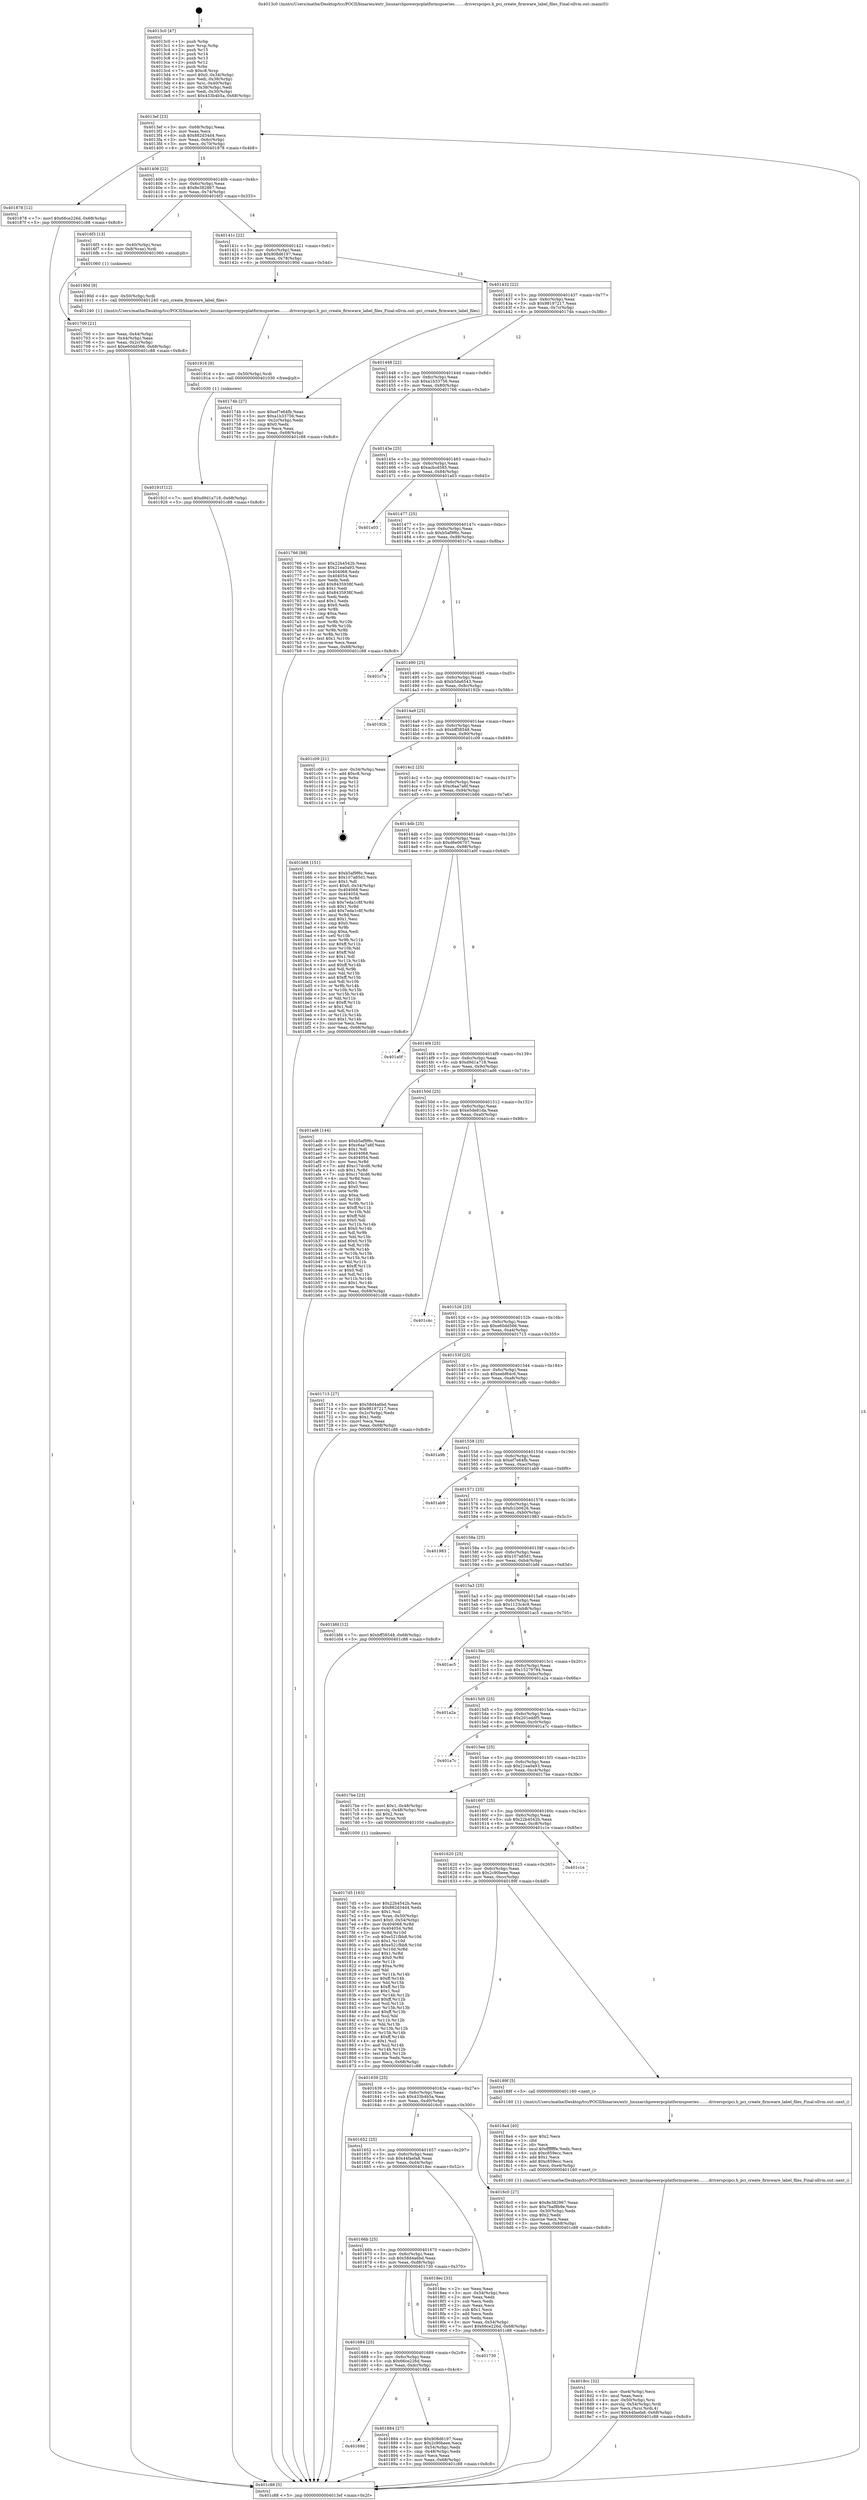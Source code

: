 digraph "0x4013c0" {
  label = "0x4013c0 (/mnt/c/Users/mathe/Desktop/tcc/POCII/binaries/extr_linuxarchpowerpcplatformspseries........driverspcipci.h_pci_create_firmware_label_files_Final-ollvm.out::main(0))"
  labelloc = "t"
  node[shape=record]

  Entry [label="",width=0.3,height=0.3,shape=circle,fillcolor=black,style=filled]
  "0x4013ef" [label="{
     0x4013ef [23]\l
     | [instrs]\l
     &nbsp;&nbsp;0x4013ef \<+3\>: mov -0x68(%rbp),%eax\l
     &nbsp;&nbsp;0x4013f2 \<+2\>: mov %eax,%ecx\l
     &nbsp;&nbsp;0x4013f4 \<+6\>: sub $0x882d34d4,%ecx\l
     &nbsp;&nbsp;0x4013fa \<+3\>: mov %eax,-0x6c(%rbp)\l
     &nbsp;&nbsp;0x4013fd \<+3\>: mov %ecx,-0x70(%rbp)\l
     &nbsp;&nbsp;0x401400 \<+6\>: je 0000000000401878 \<main+0x4b8\>\l
  }"]
  "0x401878" [label="{
     0x401878 [12]\l
     | [instrs]\l
     &nbsp;&nbsp;0x401878 \<+7\>: movl $0x66ce226d,-0x68(%rbp)\l
     &nbsp;&nbsp;0x40187f \<+5\>: jmp 0000000000401c88 \<main+0x8c8\>\l
  }"]
  "0x401406" [label="{
     0x401406 [22]\l
     | [instrs]\l
     &nbsp;&nbsp;0x401406 \<+5\>: jmp 000000000040140b \<main+0x4b\>\l
     &nbsp;&nbsp;0x40140b \<+3\>: mov -0x6c(%rbp),%eax\l
     &nbsp;&nbsp;0x40140e \<+5\>: sub $0x8e382867,%eax\l
     &nbsp;&nbsp;0x401413 \<+3\>: mov %eax,-0x74(%rbp)\l
     &nbsp;&nbsp;0x401416 \<+6\>: je 00000000004016f3 \<main+0x333\>\l
  }"]
  Exit [label="",width=0.3,height=0.3,shape=circle,fillcolor=black,style=filled,peripheries=2]
  "0x4016f3" [label="{
     0x4016f3 [13]\l
     | [instrs]\l
     &nbsp;&nbsp;0x4016f3 \<+4\>: mov -0x40(%rbp),%rax\l
     &nbsp;&nbsp;0x4016f7 \<+4\>: mov 0x8(%rax),%rdi\l
     &nbsp;&nbsp;0x4016fb \<+5\>: call 0000000000401060 \<atoi@plt\>\l
     | [calls]\l
     &nbsp;&nbsp;0x401060 \{1\} (unknown)\l
  }"]
  "0x40141c" [label="{
     0x40141c [22]\l
     | [instrs]\l
     &nbsp;&nbsp;0x40141c \<+5\>: jmp 0000000000401421 \<main+0x61\>\l
     &nbsp;&nbsp;0x401421 \<+3\>: mov -0x6c(%rbp),%eax\l
     &nbsp;&nbsp;0x401424 \<+5\>: sub $0x908d6197,%eax\l
     &nbsp;&nbsp;0x401429 \<+3\>: mov %eax,-0x78(%rbp)\l
     &nbsp;&nbsp;0x40142c \<+6\>: je 000000000040190d \<main+0x54d\>\l
  }"]
  "0x40191f" [label="{
     0x40191f [12]\l
     | [instrs]\l
     &nbsp;&nbsp;0x40191f \<+7\>: movl $0xd9d1a718,-0x68(%rbp)\l
     &nbsp;&nbsp;0x401926 \<+5\>: jmp 0000000000401c88 \<main+0x8c8\>\l
  }"]
  "0x40190d" [label="{
     0x40190d [9]\l
     | [instrs]\l
     &nbsp;&nbsp;0x40190d \<+4\>: mov -0x50(%rbp),%rdi\l
     &nbsp;&nbsp;0x401911 \<+5\>: call 0000000000401240 \<pci_create_firmware_label_files\>\l
     | [calls]\l
     &nbsp;&nbsp;0x401240 \{1\} (/mnt/c/Users/mathe/Desktop/tcc/POCII/binaries/extr_linuxarchpowerpcplatformspseries........driverspcipci.h_pci_create_firmware_label_files_Final-ollvm.out::pci_create_firmware_label_files)\l
  }"]
  "0x401432" [label="{
     0x401432 [22]\l
     | [instrs]\l
     &nbsp;&nbsp;0x401432 \<+5\>: jmp 0000000000401437 \<main+0x77\>\l
     &nbsp;&nbsp;0x401437 \<+3\>: mov -0x6c(%rbp),%eax\l
     &nbsp;&nbsp;0x40143a \<+5\>: sub $0x98197217,%eax\l
     &nbsp;&nbsp;0x40143f \<+3\>: mov %eax,-0x7c(%rbp)\l
     &nbsp;&nbsp;0x401442 \<+6\>: je 000000000040174b \<main+0x38b\>\l
  }"]
  "0x401916" [label="{
     0x401916 [9]\l
     | [instrs]\l
     &nbsp;&nbsp;0x401916 \<+4\>: mov -0x50(%rbp),%rdi\l
     &nbsp;&nbsp;0x40191a \<+5\>: call 0000000000401030 \<free@plt\>\l
     | [calls]\l
     &nbsp;&nbsp;0x401030 \{1\} (unknown)\l
  }"]
  "0x40174b" [label="{
     0x40174b [27]\l
     | [instrs]\l
     &nbsp;&nbsp;0x40174b \<+5\>: mov $0xef7e64fb,%eax\l
     &nbsp;&nbsp;0x401750 \<+5\>: mov $0xa1b33756,%ecx\l
     &nbsp;&nbsp;0x401755 \<+3\>: mov -0x2c(%rbp),%edx\l
     &nbsp;&nbsp;0x401758 \<+3\>: cmp $0x0,%edx\l
     &nbsp;&nbsp;0x40175b \<+3\>: cmove %ecx,%eax\l
     &nbsp;&nbsp;0x40175e \<+3\>: mov %eax,-0x68(%rbp)\l
     &nbsp;&nbsp;0x401761 \<+5\>: jmp 0000000000401c88 \<main+0x8c8\>\l
  }"]
  "0x401448" [label="{
     0x401448 [22]\l
     | [instrs]\l
     &nbsp;&nbsp;0x401448 \<+5\>: jmp 000000000040144d \<main+0x8d\>\l
     &nbsp;&nbsp;0x40144d \<+3\>: mov -0x6c(%rbp),%eax\l
     &nbsp;&nbsp;0x401450 \<+5\>: sub $0xa1b33756,%eax\l
     &nbsp;&nbsp;0x401455 \<+3\>: mov %eax,-0x80(%rbp)\l
     &nbsp;&nbsp;0x401458 \<+6\>: je 0000000000401766 \<main+0x3a6\>\l
  }"]
  "0x4018cc" [label="{
     0x4018cc [32]\l
     | [instrs]\l
     &nbsp;&nbsp;0x4018cc \<+6\>: mov -0xe4(%rbp),%ecx\l
     &nbsp;&nbsp;0x4018d2 \<+3\>: imul %eax,%ecx\l
     &nbsp;&nbsp;0x4018d5 \<+4\>: mov -0x50(%rbp),%rsi\l
     &nbsp;&nbsp;0x4018d9 \<+4\>: movslq -0x54(%rbp),%rdi\l
     &nbsp;&nbsp;0x4018dd \<+3\>: mov %ecx,(%rsi,%rdi,4)\l
     &nbsp;&nbsp;0x4018e0 \<+7\>: movl $0x44faefa8,-0x68(%rbp)\l
     &nbsp;&nbsp;0x4018e7 \<+5\>: jmp 0000000000401c88 \<main+0x8c8\>\l
  }"]
  "0x401766" [label="{
     0x401766 [88]\l
     | [instrs]\l
     &nbsp;&nbsp;0x401766 \<+5\>: mov $0x22b4542b,%eax\l
     &nbsp;&nbsp;0x40176b \<+5\>: mov $0x21ea0a93,%ecx\l
     &nbsp;&nbsp;0x401770 \<+7\>: mov 0x404068,%edx\l
     &nbsp;&nbsp;0x401777 \<+7\>: mov 0x404054,%esi\l
     &nbsp;&nbsp;0x40177e \<+2\>: mov %edx,%edi\l
     &nbsp;&nbsp;0x401780 \<+6\>: add $0x8435938f,%edi\l
     &nbsp;&nbsp;0x401786 \<+3\>: sub $0x1,%edi\l
     &nbsp;&nbsp;0x401789 \<+6\>: sub $0x8435938f,%edi\l
     &nbsp;&nbsp;0x40178f \<+3\>: imul %edi,%edx\l
     &nbsp;&nbsp;0x401792 \<+3\>: and $0x1,%edx\l
     &nbsp;&nbsp;0x401795 \<+3\>: cmp $0x0,%edx\l
     &nbsp;&nbsp;0x401798 \<+4\>: sete %r8b\l
     &nbsp;&nbsp;0x40179c \<+3\>: cmp $0xa,%esi\l
     &nbsp;&nbsp;0x40179f \<+4\>: setl %r9b\l
     &nbsp;&nbsp;0x4017a3 \<+3\>: mov %r8b,%r10b\l
     &nbsp;&nbsp;0x4017a6 \<+3\>: and %r9b,%r10b\l
     &nbsp;&nbsp;0x4017a9 \<+3\>: xor %r9b,%r8b\l
     &nbsp;&nbsp;0x4017ac \<+3\>: or %r8b,%r10b\l
     &nbsp;&nbsp;0x4017af \<+4\>: test $0x1,%r10b\l
     &nbsp;&nbsp;0x4017b3 \<+3\>: cmovne %ecx,%eax\l
     &nbsp;&nbsp;0x4017b6 \<+3\>: mov %eax,-0x68(%rbp)\l
     &nbsp;&nbsp;0x4017b9 \<+5\>: jmp 0000000000401c88 \<main+0x8c8\>\l
  }"]
  "0x40145e" [label="{
     0x40145e [25]\l
     | [instrs]\l
     &nbsp;&nbsp;0x40145e \<+5\>: jmp 0000000000401463 \<main+0xa3\>\l
     &nbsp;&nbsp;0x401463 \<+3\>: mov -0x6c(%rbp),%eax\l
     &nbsp;&nbsp;0x401466 \<+5\>: sub $0xacbcd585,%eax\l
     &nbsp;&nbsp;0x40146b \<+6\>: mov %eax,-0x84(%rbp)\l
     &nbsp;&nbsp;0x401471 \<+6\>: je 0000000000401a03 \<main+0x643\>\l
  }"]
  "0x4018a4" [label="{
     0x4018a4 [40]\l
     | [instrs]\l
     &nbsp;&nbsp;0x4018a4 \<+5\>: mov $0x2,%ecx\l
     &nbsp;&nbsp;0x4018a9 \<+1\>: cltd\l
     &nbsp;&nbsp;0x4018aa \<+2\>: idiv %ecx\l
     &nbsp;&nbsp;0x4018ac \<+6\>: imul $0xfffffffe,%edx,%ecx\l
     &nbsp;&nbsp;0x4018b2 \<+6\>: sub $0xc859ecc,%ecx\l
     &nbsp;&nbsp;0x4018b8 \<+3\>: add $0x1,%ecx\l
     &nbsp;&nbsp;0x4018bb \<+6\>: add $0xc859ecc,%ecx\l
     &nbsp;&nbsp;0x4018c1 \<+6\>: mov %ecx,-0xe4(%rbp)\l
     &nbsp;&nbsp;0x4018c7 \<+5\>: call 0000000000401160 \<next_i\>\l
     | [calls]\l
     &nbsp;&nbsp;0x401160 \{1\} (/mnt/c/Users/mathe/Desktop/tcc/POCII/binaries/extr_linuxarchpowerpcplatformspseries........driverspcipci.h_pci_create_firmware_label_files_Final-ollvm.out::next_i)\l
  }"]
  "0x401a03" [label="{
     0x401a03\l
  }", style=dashed]
  "0x401477" [label="{
     0x401477 [25]\l
     | [instrs]\l
     &nbsp;&nbsp;0x401477 \<+5\>: jmp 000000000040147c \<main+0xbc\>\l
     &nbsp;&nbsp;0x40147c \<+3\>: mov -0x6c(%rbp),%eax\l
     &nbsp;&nbsp;0x40147f \<+5\>: sub $0xb5af9f6c,%eax\l
     &nbsp;&nbsp;0x401484 \<+6\>: mov %eax,-0x88(%rbp)\l
     &nbsp;&nbsp;0x40148a \<+6\>: je 0000000000401c7a \<main+0x8ba\>\l
  }"]
  "0x40169d" [label="{
     0x40169d\l
  }", style=dashed]
  "0x401c7a" [label="{
     0x401c7a\l
  }", style=dashed]
  "0x401490" [label="{
     0x401490 [25]\l
     | [instrs]\l
     &nbsp;&nbsp;0x401490 \<+5\>: jmp 0000000000401495 \<main+0xd5\>\l
     &nbsp;&nbsp;0x401495 \<+3\>: mov -0x6c(%rbp),%eax\l
     &nbsp;&nbsp;0x401498 \<+5\>: sub $0xb5da6543,%eax\l
     &nbsp;&nbsp;0x40149d \<+6\>: mov %eax,-0x8c(%rbp)\l
     &nbsp;&nbsp;0x4014a3 \<+6\>: je 000000000040192b \<main+0x56b\>\l
  }"]
  "0x401884" [label="{
     0x401884 [27]\l
     | [instrs]\l
     &nbsp;&nbsp;0x401884 \<+5\>: mov $0x908d6197,%eax\l
     &nbsp;&nbsp;0x401889 \<+5\>: mov $0x2c90beee,%ecx\l
     &nbsp;&nbsp;0x40188e \<+3\>: mov -0x54(%rbp),%edx\l
     &nbsp;&nbsp;0x401891 \<+3\>: cmp -0x48(%rbp),%edx\l
     &nbsp;&nbsp;0x401894 \<+3\>: cmovl %ecx,%eax\l
     &nbsp;&nbsp;0x401897 \<+3\>: mov %eax,-0x68(%rbp)\l
     &nbsp;&nbsp;0x40189a \<+5\>: jmp 0000000000401c88 \<main+0x8c8\>\l
  }"]
  "0x40192b" [label="{
     0x40192b\l
  }", style=dashed]
  "0x4014a9" [label="{
     0x4014a9 [25]\l
     | [instrs]\l
     &nbsp;&nbsp;0x4014a9 \<+5\>: jmp 00000000004014ae \<main+0xee\>\l
     &nbsp;&nbsp;0x4014ae \<+3\>: mov -0x6c(%rbp),%eax\l
     &nbsp;&nbsp;0x4014b1 \<+5\>: sub $0xbff38548,%eax\l
     &nbsp;&nbsp;0x4014b6 \<+6\>: mov %eax,-0x90(%rbp)\l
     &nbsp;&nbsp;0x4014bc \<+6\>: je 0000000000401c09 \<main+0x849\>\l
  }"]
  "0x401684" [label="{
     0x401684 [25]\l
     | [instrs]\l
     &nbsp;&nbsp;0x401684 \<+5\>: jmp 0000000000401689 \<main+0x2c9\>\l
     &nbsp;&nbsp;0x401689 \<+3\>: mov -0x6c(%rbp),%eax\l
     &nbsp;&nbsp;0x40168c \<+5\>: sub $0x66ce226d,%eax\l
     &nbsp;&nbsp;0x401691 \<+6\>: mov %eax,-0xdc(%rbp)\l
     &nbsp;&nbsp;0x401697 \<+6\>: je 0000000000401884 \<main+0x4c4\>\l
  }"]
  "0x401c09" [label="{
     0x401c09 [21]\l
     | [instrs]\l
     &nbsp;&nbsp;0x401c09 \<+3\>: mov -0x34(%rbp),%eax\l
     &nbsp;&nbsp;0x401c0c \<+7\>: add $0xc8,%rsp\l
     &nbsp;&nbsp;0x401c13 \<+1\>: pop %rbx\l
     &nbsp;&nbsp;0x401c14 \<+2\>: pop %r12\l
     &nbsp;&nbsp;0x401c16 \<+2\>: pop %r13\l
     &nbsp;&nbsp;0x401c18 \<+2\>: pop %r14\l
     &nbsp;&nbsp;0x401c1a \<+2\>: pop %r15\l
     &nbsp;&nbsp;0x401c1c \<+1\>: pop %rbp\l
     &nbsp;&nbsp;0x401c1d \<+1\>: ret\l
  }"]
  "0x4014c2" [label="{
     0x4014c2 [25]\l
     | [instrs]\l
     &nbsp;&nbsp;0x4014c2 \<+5\>: jmp 00000000004014c7 \<main+0x107\>\l
     &nbsp;&nbsp;0x4014c7 \<+3\>: mov -0x6c(%rbp),%eax\l
     &nbsp;&nbsp;0x4014ca \<+5\>: sub $0xc6aa7a6f,%eax\l
     &nbsp;&nbsp;0x4014cf \<+6\>: mov %eax,-0x94(%rbp)\l
     &nbsp;&nbsp;0x4014d5 \<+6\>: je 0000000000401b66 \<main+0x7a6\>\l
  }"]
  "0x401730" [label="{
     0x401730\l
  }", style=dashed]
  "0x401b66" [label="{
     0x401b66 [151]\l
     | [instrs]\l
     &nbsp;&nbsp;0x401b66 \<+5\>: mov $0xb5af9f6c,%eax\l
     &nbsp;&nbsp;0x401b6b \<+5\>: mov $0x107a85d1,%ecx\l
     &nbsp;&nbsp;0x401b70 \<+2\>: mov $0x1,%dl\l
     &nbsp;&nbsp;0x401b72 \<+7\>: movl $0x0,-0x34(%rbp)\l
     &nbsp;&nbsp;0x401b79 \<+7\>: mov 0x404068,%esi\l
     &nbsp;&nbsp;0x401b80 \<+7\>: mov 0x404054,%edi\l
     &nbsp;&nbsp;0x401b87 \<+3\>: mov %esi,%r8d\l
     &nbsp;&nbsp;0x401b8a \<+7\>: sub $0x7eda1c8f,%r8d\l
     &nbsp;&nbsp;0x401b91 \<+4\>: sub $0x1,%r8d\l
     &nbsp;&nbsp;0x401b95 \<+7\>: add $0x7eda1c8f,%r8d\l
     &nbsp;&nbsp;0x401b9c \<+4\>: imul %r8d,%esi\l
     &nbsp;&nbsp;0x401ba0 \<+3\>: and $0x1,%esi\l
     &nbsp;&nbsp;0x401ba3 \<+3\>: cmp $0x0,%esi\l
     &nbsp;&nbsp;0x401ba6 \<+4\>: sete %r9b\l
     &nbsp;&nbsp;0x401baa \<+3\>: cmp $0xa,%edi\l
     &nbsp;&nbsp;0x401bad \<+4\>: setl %r10b\l
     &nbsp;&nbsp;0x401bb1 \<+3\>: mov %r9b,%r11b\l
     &nbsp;&nbsp;0x401bb4 \<+4\>: xor $0xff,%r11b\l
     &nbsp;&nbsp;0x401bb8 \<+3\>: mov %r10b,%bl\l
     &nbsp;&nbsp;0x401bbb \<+3\>: xor $0xff,%bl\l
     &nbsp;&nbsp;0x401bbe \<+3\>: xor $0x1,%dl\l
     &nbsp;&nbsp;0x401bc1 \<+3\>: mov %r11b,%r14b\l
     &nbsp;&nbsp;0x401bc4 \<+4\>: and $0xff,%r14b\l
     &nbsp;&nbsp;0x401bc8 \<+3\>: and %dl,%r9b\l
     &nbsp;&nbsp;0x401bcb \<+3\>: mov %bl,%r15b\l
     &nbsp;&nbsp;0x401bce \<+4\>: and $0xff,%r15b\l
     &nbsp;&nbsp;0x401bd2 \<+3\>: and %dl,%r10b\l
     &nbsp;&nbsp;0x401bd5 \<+3\>: or %r9b,%r14b\l
     &nbsp;&nbsp;0x401bd8 \<+3\>: or %r10b,%r15b\l
     &nbsp;&nbsp;0x401bdb \<+3\>: xor %r15b,%r14b\l
     &nbsp;&nbsp;0x401bde \<+3\>: or %bl,%r11b\l
     &nbsp;&nbsp;0x401be1 \<+4\>: xor $0xff,%r11b\l
     &nbsp;&nbsp;0x401be5 \<+3\>: or $0x1,%dl\l
     &nbsp;&nbsp;0x401be8 \<+3\>: and %dl,%r11b\l
     &nbsp;&nbsp;0x401beb \<+3\>: or %r11b,%r14b\l
     &nbsp;&nbsp;0x401bee \<+4\>: test $0x1,%r14b\l
     &nbsp;&nbsp;0x401bf2 \<+3\>: cmovne %ecx,%eax\l
     &nbsp;&nbsp;0x401bf5 \<+3\>: mov %eax,-0x68(%rbp)\l
     &nbsp;&nbsp;0x401bf8 \<+5\>: jmp 0000000000401c88 \<main+0x8c8\>\l
  }"]
  "0x4014db" [label="{
     0x4014db [25]\l
     | [instrs]\l
     &nbsp;&nbsp;0x4014db \<+5\>: jmp 00000000004014e0 \<main+0x120\>\l
     &nbsp;&nbsp;0x4014e0 \<+3\>: mov -0x6c(%rbp),%eax\l
     &nbsp;&nbsp;0x4014e3 \<+5\>: sub $0xd6e06707,%eax\l
     &nbsp;&nbsp;0x4014e8 \<+6\>: mov %eax,-0x98(%rbp)\l
     &nbsp;&nbsp;0x4014ee \<+6\>: je 0000000000401a0f \<main+0x64f\>\l
  }"]
  "0x40166b" [label="{
     0x40166b [25]\l
     | [instrs]\l
     &nbsp;&nbsp;0x40166b \<+5\>: jmp 0000000000401670 \<main+0x2b0\>\l
     &nbsp;&nbsp;0x401670 \<+3\>: mov -0x6c(%rbp),%eax\l
     &nbsp;&nbsp;0x401673 \<+5\>: sub $0x58d4a6bd,%eax\l
     &nbsp;&nbsp;0x401678 \<+6\>: mov %eax,-0xd8(%rbp)\l
     &nbsp;&nbsp;0x40167e \<+6\>: je 0000000000401730 \<main+0x370\>\l
  }"]
  "0x401a0f" [label="{
     0x401a0f\l
  }", style=dashed]
  "0x4014f4" [label="{
     0x4014f4 [25]\l
     | [instrs]\l
     &nbsp;&nbsp;0x4014f4 \<+5\>: jmp 00000000004014f9 \<main+0x139\>\l
     &nbsp;&nbsp;0x4014f9 \<+3\>: mov -0x6c(%rbp),%eax\l
     &nbsp;&nbsp;0x4014fc \<+5\>: sub $0xd9d1a718,%eax\l
     &nbsp;&nbsp;0x401501 \<+6\>: mov %eax,-0x9c(%rbp)\l
     &nbsp;&nbsp;0x401507 \<+6\>: je 0000000000401ad6 \<main+0x716\>\l
  }"]
  "0x4018ec" [label="{
     0x4018ec [33]\l
     | [instrs]\l
     &nbsp;&nbsp;0x4018ec \<+2\>: xor %eax,%eax\l
     &nbsp;&nbsp;0x4018ee \<+3\>: mov -0x54(%rbp),%ecx\l
     &nbsp;&nbsp;0x4018f1 \<+2\>: mov %eax,%edx\l
     &nbsp;&nbsp;0x4018f3 \<+2\>: sub %ecx,%edx\l
     &nbsp;&nbsp;0x4018f5 \<+2\>: mov %eax,%ecx\l
     &nbsp;&nbsp;0x4018f7 \<+3\>: sub $0x1,%ecx\l
     &nbsp;&nbsp;0x4018fa \<+2\>: add %ecx,%edx\l
     &nbsp;&nbsp;0x4018fc \<+2\>: sub %edx,%eax\l
     &nbsp;&nbsp;0x4018fe \<+3\>: mov %eax,-0x54(%rbp)\l
     &nbsp;&nbsp;0x401901 \<+7\>: movl $0x66ce226d,-0x68(%rbp)\l
     &nbsp;&nbsp;0x401908 \<+5\>: jmp 0000000000401c88 \<main+0x8c8\>\l
  }"]
  "0x401ad6" [label="{
     0x401ad6 [144]\l
     | [instrs]\l
     &nbsp;&nbsp;0x401ad6 \<+5\>: mov $0xb5af9f6c,%eax\l
     &nbsp;&nbsp;0x401adb \<+5\>: mov $0xc6aa7a6f,%ecx\l
     &nbsp;&nbsp;0x401ae0 \<+2\>: mov $0x1,%dl\l
     &nbsp;&nbsp;0x401ae2 \<+7\>: mov 0x404068,%esi\l
     &nbsp;&nbsp;0x401ae9 \<+7\>: mov 0x404054,%edi\l
     &nbsp;&nbsp;0x401af0 \<+3\>: mov %esi,%r8d\l
     &nbsp;&nbsp;0x401af3 \<+7\>: add $0xc17dcd6,%r8d\l
     &nbsp;&nbsp;0x401afa \<+4\>: sub $0x1,%r8d\l
     &nbsp;&nbsp;0x401afe \<+7\>: sub $0xc17dcd6,%r8d\l
     &nbsp;&nbsp;0x401b05 \<+4\>: imul %r8d,%esi\l
     &nbsp;&nbsp;0x401b09 \<+3\>: and $0x1,%esi\l
     &nbsp;&nbsp;0x401b0c \<+3\>: cmp $0x0,%esi\l
     &nbsp;&nbsp;0x401b0f \<+4\>: sete %r9b\l
     &nbsp;&nbsp;0x401b13 \<+3\>: cmp $0xa,%edi\l
     &nbsp;&nbsp;0x401b16 \<+4\>: setl %r10b\l
     &nbsp;&nbsp;0x401b1a \<+3\>: mov %r9b,%r11b\l
     &nbsp;&nbsp;0x401b1d \<+4\>: xor $0xff,%r11b\l
     &nbsp;&nbsp;0x401b21 \<+3\>: mov %r10b,%bl\l
     &nbsp;&nbsp;0x401b24 \<+3\>: xor $0xff,%bl\l
     &nbsp;&nbsp;0x401b27 \<+3\>: xor $0x0,%dl\l
     &nbsp;&nbsp;0x401b2a \<+3\>: mov %r11b,%r14b\l
     &nbsp;&nbsp;0x401b2d \<+4\>: and $0x0,%r14b\l
     &nbsp;&nbsp;0x401b31 \<+3\>: and %dl,%r9b\l
     &nbsp;&nbsp;0x401b34 \<+3\>: mov %bl,%r15b\l
     &nbsp;&nbsp;0x401b37 \<+4\>: and $0x0,%r15b\l
     &nbsp;&nbsp;0x401b3b \<+3\>: and %dl,%r10b\l
     &nbsp;&nbsp;0x401b3e \<+3\>: or %r9b,%r14b\l
     &nbsp;&nbsp;0x401b41 \<+3\>: or %r10b,%r15b\l
     &nbsp;&nbsp;0x401b44 \<+3\>: xor %r15b,%r14b\l
     &nbsp;&nbsp;0x401b47 \<+3\>: or %bl,%r11b\l
     &nbsp;&nbsp;0x401b4a \<+4\>: xor $0xff,%r11b\l
     &nbsp;&nbsp;0x401b4e \<+3\>: or $0x0,%dl\l
     &nbsp;&nbsp;0x401b51 \<+3\>: and %dl,%r11b\l
     &nbsp;&nbsp;0x401b54 \<+3\>: or %r11b,%r14b\l
     &nbsp;&nbsp;0x401b57 \<+4\>: test $0x1,%r14b\l
     &nbsp;&nbsp;0x401b5b \<+3\>: cmovne %ecx,%eax\l
     &nbsp;&nbsp;0x401b5e \<+3\>: mov %eax,-0x68(%rbp)\l
     &nbsp;&nbsp;0x401b61 \<+5\>: jmp 0000000000401c88 \<main+0x8c8\>\l
  }"]
  "0x40150d" [label="{
     0x40150d [25]\l
     | [instrs]\l
     &nbsp;&nbsp;0x40150d \<+5\>: jmp 0000000000401512 \<main+0x152\>\l
     &nbsp;&nbsp;0x401512 \<+3\>: mov -0x6c(%rbp),%eax\l
     &nbsp;&nbsp;0x401515 \<+5\>: sub $0xe5de81da,%eax\l
     &nbsp;&nbsp;0x40151a \<+6\>: mov %eax,-0xa0(%rbp)\l
     &nbsp;&nbsp;0x401520 \<+6\>: je 0000000000401c4c \<main+0x88c\>\l
  }"]
  "0x4017d5" [label="{
     0x4017d5 [163]\l
     | [instrs]\l
     &nbsp;&nbsp;0x4017d5 \<+5\>: mov $0x22b4542b,%ecx\l
     &nbsp;&nbsp;0x4017da \<+5\>: mov $0x882d34d4,%edx\l
     &nbsp;&nbsp;0x4017df \<+3\>: mov $0x1,%sil\l
     &nbsp;&nbsp;0x4017e2 \<+4\>: mov %rax,-0x50(%rbp)\l
     &nbsp;&nbsp;0x4017e6 \<+7\>: movl $0x0,-0x54(%rbp)\l
     &nbsp;&nbsp;0x4017ed \<+8\>: mov 0x404068,%r8d\l
     &nbsp;&nbsp;0x4017f5 \<+8\>: mov 0x404054,%r9d\l
     &nbsp;&nbsp;0x4017fd \<+3\>: mov %r8d,%r10d\l
     &nbsp;&nbsp;0x401800 \<+7\>: sub $0xe521fbb8,%r10d\l
     &nbsp;&nbsp;0x401807 \<+4\>: sub $0x1,%r10d\l
     &nbsp;&nbsp;0x40180b \<+7\>: add $0xe521fbb8,%r10d\l
     &nbsp;&nbsp;0x401812 \<+4\>: imul %r10d,%r8d\l
     &nbsp;&nbsp;0x401816 \<+4\>: and $0x1,%r8d\l
     &nbsp;&nbsp;0x40181a \<+4\>: cmp $0x0,%r8d\l
     &nbsp;&nbsp;0x40181e \<+4\>: sete %r11b\l
     &nbsp;&nbsp;0x401822 \<+4\>: cmp $0xa,%r9d\l
     &nbsp;&nbsp;0x401826 \<+3\>: setl %bl\l
     &nbsp;&nbsp;0x401829 \<+3\>: mov %r11b,%r14b\l
     &nbsp;&nbsp;0x40182c \<+4\>: xor $0xff,%r14b\l
     &nbsp;&nbsp;0x401830 \<+3\>: mov %bl,%r15b\l
     &nbsp;&nbsp;0x401833 \<+4\>: xor $0xff,%r15b\l
     &nbsp;&nbsp;0x401837 \<+4\>: xor $0x1,%sil\l
     &nbsp;&nbsp;0x40183b \<+3\>: mov %r14b,%r12b\l
     &nbsp;&nbsp;0x40183e \<+4\>: and $0xff,%r12b\l
     &nbsp;&nbsp;0x401842 \<+3\>: and %sil,%r11b\l
     &nbsp;&nbsp;0x401845 \<+3\>: mov %r15b,%r13b\l
     &nbsp;&nbsp;0x401848 \<+4\>: and $0xff,%r13b\l
     &nbsp;&nbsp;0x40184c \<+3\>: and %sil,%bl\l
     &nbsp;&nbsp;0x40184f \<+3\>: or %r11b,%r12b\l
     &nbsp;&nbsp;0x401852 \<+3\>: or %bl,%r13b\l
     &nbsp;&nbsp;0x401855 \<+3\>: xor %r13b,%r12b\l
     &nbsp;&nbsp;0x401858 \<+3\>: or %r15b,%r14b\l
     &nbsp;&nbsp;0x40185b \<+4\>: xor $0xff,%r14b\l
     &nbsp;&nbsp;0x40185f \<+4\>: or $0x1,%sil\l
     &nbsp;&nbsp;0x401863 \<+3\>: and %sil,%r14b\l
     &nbsp;&nbsp;0x401866 \<+3\>: or %r14b,%r12b\l
     &nbsp;&nbsp;0x401869 \<+4\>: test $0x1,%r12b\l
     &nbsp;&nbsp;0x40186d \<+3\>: cmovne %edx,%ecx\l
     &nbsp;&nbsp;0x401870 \<+3\>: mov %ecx,-0x68(%rbp)\l
     &nbsp;&nbsp;0x401873 \<+5\>: jmp 0000000000401c88 \<main+0x8c8\>\l
  }"]
  "0x401c4c" [label="{
     0x401c4c\l
  }", style=dashed]
  "0x401526" [label="{
     0x401526 [25]\l
     | [instrs]\l
     &nbsp;&nbsp;0x401526 \<+5\>: jmp 000000000040152b \<main+0x16b\>\l
     &nbsp;&nbsp;0x40152b \<+3\>: mov -0x6c(%rbp),%eax\l
     &nbsp;&nbsp;0x40152e \<+5\>: sub $0xe60dd566,%eax\l
     &nbsp;&nbsp;0x401533 \<+6\>: mov %eax,-0xa4(%rbp)\l
     &nbsp;&nbsp;0x401539 \<+6\>: je 0000000000401715 \<main+0x355\>\l
  }"]
  "0x401700" [label="{
     0x401700 [21]\l
     | [instrs]\l
     &nbsp;&nbsp;0x401700 \<+3\>: mov %eax,-0x44(%rbp)\l
     &nbsp;&nbsp;0x401703 \<+3\>: mov -0x44(%rbp),%eax\l
     &nbsp;&nbsp;0x401706 \<+3\>: mov %eax,-0x2c(%rbp)\l
     &nbsp;&nbsp;0x401709 \<+7\>: movl $0xe60dd566,-0x68(%rbp)\l
     &nbsp;&nbsp;0x401710 \<+5\>: jmp 0000000000401c88 \<main+0x8c8\>\l
  }"]
  "0x401715" [label="{
     0x401715 [27]\l
     | [instrs]\l
     &nbsp;&nbsp;0x401715 \<+5\>: mov $0x58d4a6bd,%eax\l
     &nbsp;&nbsp;0x40171a \<+5\>: mov $0x98197217,%ecx\l
     &nbsp;&nbsp;0x40171f \<+3\>: mov -0x2c(%rbp),%edx\l
     &nbsp;&nbsp;0x401722 \<+3\>: cmp $0x1,%edx\l
     &nbsp;&nbsp;0x401725 \<+3\>: cmovl %ecx,%eax\l
     &nbsp;&nbsp;0x401728 \<+3\>: mov %eax,-0x68(%rbp)\l
     &nbsp;&nbsp;0x40172b \<+5\>: jmp 0000000000401c88 \<main+0x8c8\>\l
  }"]
  "0x40153f" [label="{
     0x40153f [25]\l
     | [instrs]\l
     &nbsp;&nbsp;0x40153f \<+5\>: jmp 0000000000401544 \<main+0x184\>\l
     &nbsp;&nbsp;0x401544 \<+3\>: mov -0x6c(%rbp),%eax\l
     &nbsp;&nbsp;0x401547 \<+5\>: sub $0xeebf64c6,%eax\l
     &nbsp;&nbsp;0x40154c \<+6\>: mov %eax,-0xa8(%rbp)\l
     &nbsp;&nbsp;0x401552 \<+6\>: je 0000000000401a9b \<main+0x6db\>\l
  }"]
  "0x4013c0" [label="{
     0x4013c0 [47]\l
     | [instrs]\l
     &nbsp;&nbsp;0x4013c0 \<+1\>: push %rbp\l
     &nbsp;&nbsp;0x4013c1 \<+3\>: mov %rsp,%rbp\l
     &nbsp;&nbsp;0x4013c4 \<+2\>: push %r15\l
     &nbsp;&nbsp;0x4013c6 \<+2\>: push %r14\l
     &nbsp;&nbsp;0x4013c8 \<+2\>: push %r13\l
     &nbsp;&nbsp;0x4013ca \<+2\>: push %r12\l
     &nbsp;&nbsp;0x4013cc \<+1\>: push %rbx\l
     &nbsp;&nbsp;0x4013cd \<+7\>: sub $0xc8,%rsp\l
     &nbsp;&nbsp;0x4013d4 \<+7\>: movl $0x0,-0x34(%rbp)\l
     &nbsp;&nbsp;0x4013db \<+3\>: mov %edi,-0x38(%rbp)\l
     &nbsp;&nbsp;0x4013de \<+4\>: mov %rsi,-0x40(%rbp)\l
     &nbsp;&nbsp;0x4013e2 \<+3\>: mov -0x38(%rbp),%edi\l
     &nbsp;&nbsp;0x4013e5 \<+3\>: mov %edi,-0x30(%rbp)\l
     &nbsp;&nbsp;0x4013e8 \<+7\>: movl $0x433b4b5a,-0x68(%rbp)\l
  }"]
  "0x401a9b" [label="{
     0x401a9b\l
  }", style=dashed]
  "0x401558" [label="{
     0x401558 [25]\l
     | [instrs]\l
     &nbsp;&nbsp;0x401558 \<+5\>: jmp 000000000040155d \<main+0x19d\>\l
     &nbsp;&nbsp;0x40155d \<+3\>: mov -0x6c(%rbp),%eax\l
     &nbsp;&nbsp;0x401560 \<+5\>: sub $0xef7e64fb,%eax\l
     &nbsp;&nbsp;0x401565 \<+6\>: mov %eax,-0xac(%rbp)\l
     &nbsp;&nbsp;0x40156b \<+6\>: je 0000000000401ab9 \<main+0x6f9\>\l
  }"]
  "0x401c88" [label="{
     0x401c88 [5]\l
     | [instrs]\l
     &nbsp;&nbsp;0x401c88 \<+5\>: jmp 00000000004013ef \<main+0x2f\>\l
  }"]
  "0x401ab9" [label="{
     0x401ab9\l
  }", style=dashed]
  "0x401571" [label="{
     0x401571 [25]\l
     | [instrs]\l
     &nbsp;&nbsp;0x401571 \<+5\>: jmp 0000000000401576 \<main+0x1b6\>\l
     &nbsp;&nbsp;0x401576 \<+3\>: mov -0x6c(%rbp),%eax\l
     &nbsp;&nbsp;0x401579 \<+5\>: sub $0xfc1b0626,%eax\l
     &nbsp;&nbsp;0x40157e \<+6\>: mov %eax,-0xb0(%rbp)\l
     &nbsp;&nbsp;0x401584 \<+6\>: je 0000000000401983 \<main+0x5c3\>\l
  }"]
  "0x401652" [label="{
     0x401652 [25]\l
     | [instrs]\l
     &nbsp;&nbsp;0x401652 \<+5\>: jmp 0000000000401657 \<main+0x297\>\l
     &nbsp;&nbsp;0x401657 \<+3\>: mov -0x6c(%rbp),%eax\l
     &nbsp;&nbsp;0x40165a \<+5\>: sub $0x44faefa8,%eax\l
     &nbsp;&nbsp;0x40165f \<+6\>: mov %eax,-0xd4(%rbp)\l
     &nbsp;&nbsp;0x401665 \<+6\>: je 00000000004018ec \<main+0x52c\>\l
  }"]
  "0x401983" [label="{
     0x401983\l
  }", style=dashed]
  "0x40158a" [label="{
     0x40158a [25]\l
     | [instrs]\l
     &nbsp;&nbsp;0x40158a \<+5\>: jmp 000000000040158f \<main+0x1cf\>\l
     &nbsp;&nbsp;0x40158f \<+3\>: mov -0x6c(%rbp),%eax\l
     &nbsp;&nbsp;0x401592 \<+5\>: sub $0x107a85d1,%eax\l
     &nbsp;&nbsp;0x401597 \<+6\>: mov %eax,-0xb4(%rbp)\l
     &nbsp;&nbsp;0x40159d \<+6\>: je 0000000000401bfd \<main+0x83d\>\l
  }"]
  "0x4016c0" [label="{
     0x4016c0 [27]\l
     | [instrs]\l
     &nbsp;&nbsp;0x4016c0 \<+5\>: mov $0x8e382867,%eax\l
     &nbsp;&nbsp;0x4016c5 \<+5\>: mov $0x7baf8b9e,%ecx\l
     &nbsp;&nbsp;0x4016ca \<+3\>: mov -0x30(%rbp),%edx\l
     &nbsp;&nbsp;0x4016cd \<+3\>: cmp $0x2,%edx\l
     &nbsp;&nbsp;0x4016d0 \<+3\>: cmovne %ecx,%eax\l
     &nbsp;&nbsp;0x4016d3 \<+3\>: mov %eax,-0x68(%rbp)\l
     &nbsp;&nbsp;0x4016d6 \<+5\>: jmp 0000000000401c88 \<main+0x8c8\>\l
  }"]
  "0x401bfd" [label="{
     0x401bfd [12]\l
     | [instrs]\l
     &nbsp;&nbsp;0x401bfd \<+7\>: movl $0xbff38548,-0x68(%rbp)\l
     &nbsp;&nbsp;0x401c04 \<+5\>: jmp 0000000000401c88 \<main+0x8c8\>\l
  }"]
  "0x4015a3" [label="{
     0x4015a3 [25]\l
     | [instrs]\l
     &nbsp;&nbsp;0x4015a3 \<+5\>: jmp 00000000004015a8 \<main+0x1e8\>\l
     &nbsp;&nbsp;0x4015a8 \<+3\>: mov -0x6c(%rbp),%eax\l
     &nbsp;&nbsp;0x4015ab \<+5\>: sub $0x1123c4c9,%eax\l
     &nbsp;&nbsp;0x4015b0 \<+6\>: mov %eax,-0xb8(%rbp)\l
     &nbsp;&nbsp;0x4015b6 \<+6\>: je 0000000000401ac5 \<main+0x705\>\l
  }"]
  "0x401639" [label="{
     0x401639 [25]\l
     | [instrs]\l
     &nbsp;&nbsp;0x401639 \<+5\>: jmp 000000000040163e \<main+0x27e\>\l
     &nbsp;&nbsp;0x40163e \<+3\>: mov -0x6c(%rbp),%eax\l
     &nbsp;&nbsp;0x401641 \<+5\>: sub $0x433b4b5a,%eax\l
     &nbsp;&nbsp;0x401646 \<+6\>: mov %eax,-0xd0(%rbp)\l
     &nbsp;&nbsp;0x40164c \<+6\>: je 00000000004016c0 \<main+0x300\>\l
  }"]
  "0x401ac5" [label="{
     0x401ac5\l
  }", style=dashed]
  "0x4015bc" [label="{
     0x4015bc [25]\l
     | [instrs]\l
     &nbsp;&nbsp;0x4015bc \<+5\>: jmp 00000000004015c1 \<main+0x201\>\l
     &nbsp;&nbsp;0x4015c1 \<+3\>: mov -0x6c(%rbp),%eax\l
     &nbsp;&nbsp;0x4015c4 \<+5\>: sub $0x15279784,%eax\l
     &nbsp;&nbsp;0x4015c9 \<+6\>: mov %eax,-0xbc(%rbp)\l
     &nbsp;&nbsp;0x4015cf \<+6\>: je 0000000000401a2a \<main+0x66a\>\l
  }"]
  "0x40189f" [label="{
     0x40189f [5]\l
     | [instrs]\l
     &nbsp;&nbsp;0x40189f \<+5\>: call 0000000000401160 \<next_i\>\l
     | [calls]\l
     &nbsp;&nbsp;0x401160 \{1\} (/mnt/c/Users/mathe/Desktop/tcc/POCII/binaries/extr_linuxarchpowerpcplatformspseries........driverspcipci.h_pci_create_firmware_label_files_Final-ollvm.out::next_i)\l
  }"]
  "0x401a2a" [label="{
     0x401a2a\l
  }", style=dashed]
  "0x4015d5" [label="{
     0x4015d5 [25]\l
     | [instrs]\l
     &nbsp;&nbsp;0x4015d5 \<+5\>: jmp 00000000004015da \<main+0x21a\>\l
     &nbsp;&nbsp;0x4015da \<+3\>: mov -0x6c(%rbp),%eax\l
     &nbsp;&nbsp;0x4015dd \<+5\>: sub $0x201eddf5,%eax\l
     &nbsp;&nbsp;0x4015e2 \<+6\>: mov %eax,-0xc0(%rbp)\l
     &nbsp;&nbsp;0x4015e8 \<+6\>: je 0000000000401a7c \<main+0x6bc\>\l
  }"]
  "0x401620" [label="{
     0x401620 [25]\l
     | [instrs]\l
     &nbsp;&nbsp;0x401620 \<+5\>: jmp 0000000000401625 \<main+0x265\>\l
     &nbsp;&nbsp;0x401625 \<+3\>: mov -0x6c(%rbp),%eax\l
     &nbsp;&nbsp;0x401628 \<+5\>: sub $0x2c90beee,%eax\l
     &nbsp;&nbsp;0x40162d \<+6\>: mov %eax,-0xcc(%rbp)\l
     &nbsp;&nbsp;0x401633 \<+6\>: je 000000000040189f \<main+0x4df\>\l
  }"]
  "0x401a7c" [label="{
     0x401a7c\l
  }", style=dashed]
  "0x4015ee" [label="{
     0x4015ee [25]\l
     | [instrs]\l
     &nbsp;&nbsp;0x4015ee \<+5\>: jmp 00000000004015f3 \<main+0x233\>\l
     &nbsp;&nbsp;0x4015f3 \<+3\>: mov -0x6c(%rbp),%eax\l
     &nbsp;&nbsp;0x4015f6 \<+5\>: sub $0x21ea0a93,%eax\l
     &nbsp;&nbsp;0x4015fb \<+6\>: mov %eax,-0xc4(%rbp)\l
     &nbsp;&nbsp;0x401601 \<+6\>: je 00000000004017be \<main+0x3fe\>\l
  }"]
  "0x401c1e" [label="{
     0x401c1e\l
  }", style=dashed]
  "0x4017be" [label="{
     0x4017be [23]\l
     | [instrs]\l
     &nbsp;&nbsp;0x4017be \<+7\>: movl $0x1,-0x48(%rbp)\l
     &nbsp;&nbsp;0x4017c5 \<+4\>: movslq -0x48(%rbp),%rax\l
     &nbsp;&nbsp;0x4017c9 \<+4\>: shl $0x2,%rax\l
     &nbsp;&nbsp;0x4017cd \<+3\>: mov %rax,%rdi\l
     &nbsp;&nbsp;0x4017d0 \<+5\>: call 0000000000401050 \<malloc@plt\>\l
     | [calls]\l
     &nbsp;&nbsp;0x401050 \{1\} (unknown)\l
  }"]
  "0x401607" [label="{
     0x401607 [25]\l
     | [instrs]\l
     &nbsp;&nbsp;0x401607 \<+5\>: jmp 000000000040160c \<main+0x24c\>\l
     &nbsp;&nbsp;0x40160c \<+3\>: mov -0x6c(%rbp),%eax\l
     &nbsp;&nbsp;0x40160f \<+5\>: sub $0x22b4542b,%eax\l
     &nbsp;&nbsp;0x401614 \<+6\>: mov %eax,-0xc8(%rbp)\l
     &nbsp;&nbsp;0x40161a \<+6\>: je 0000000000401c1e \<main+0x85e\>\l
  }"]
  Entry -> "0x4013c0" [label=" 1"]
  "0x4013ef" -> "0x401878" [label=" 1"]
  "0x4013ef" -> "0x401406" [label=" 15"]
  "0x401c09" -> Exit [label=" 1"]
  "0x401406" -> "0x4016f3" [label=" 1"]
  "0x401406" -> "0x40141c" [label=" 14"]
  "0x401bfd" -> "0x401c88" [label=" 1"]
  "0x40141c" -> "0x40190d" [label=" 1"]
  "0x40141c" -> "0x401432" [label=" 13"]
  "0x401b66" -> "0x401c88" [label=" 1"]
  "0x401432" -> "0x40174b" [label=" 1"]
  "0x401432" -> "0x401448" [label=" 12"]
  "0x401ad6" -> "0x401c88" [label=" 1"]
  "0x401448" -> "0x401766" [label=" 1"]
  "0x401448" -> "0x40145e" [label=" 11"]
  "0x40191f" -> "0x401c88" [label=" 1"]
  "0x40145e" -> "0x401a03" [label=" 0"]
  "0x40145e" -> "0x401477" [label=" 11"]
  "0x401916" -> "0x40191f" [label=" 1"]
  "0x401477" -> "0x401c7a" [label=" 0"]
  "0x401477" -> "0x401490" [label=" 11"]
  "0x40190d" -> "0x401916" [label=" 1"]
  "0x401490" -> "0x40192b" [label=" 0"]
  "0x401490" -> "0x4014a9" [label=" 11"]
  "0x4018ec" -> "0x401c88" [label=" 1"]
  "0x4014a9" -> "0x401c09" [label=" 1"]
  "0x4014a9" -> "0x4014c2" [label=" 10"]
  "0x4018a4" -> "0x4018cc" [label=" 1"]
  "0x4014c2" -> "0x401b66" [label=" 1"]
  "0x4014c2" -> "0x4014db" [label=" 9"]
  "0x40189f" -> "0x4018a4" [label=" 1"]
  "0x4014db" -> "0x401a0f" [label=" 0"]
  "0x4014db" -> "0x4014f4" [label=" 9"]
  "0x401684" -> "0x40169d" [label=" 0"]
  "0x4014f4" -> "0x401ad6" [label=" 1"]
  "0x4014f4" -> "0x40150d" [label=" 8"]
  "0x401684" -> "0x401884" [label=" 2"]
  "0x40150d" -> "0x401c4c" [label=" 0"]
  "0x40150d" -> "0x401526" [label=" 8"]
  "0x40166b" -> "0x401684" [label=" 2"]
  "0x401526" -> "0x401715" [label=" 1"]
  "0x401526" -> "0x40153f" [label=" 7"]
  "0x40166b" -> "0x401730" [label=" 0"]
  "0x40153f" -> "0x401a9b" [label=" 0"]
  "0x40153f" -> "0x401558" [label=" 7"]
  "0x401884" -> "0x401c88" [label=" 2"]
  "0x401558" -> "0x401ab9" [label=" 0"]
  "0x401558" -> "0x401571" [label=" 7"]
  "0x401652" -> "0x40166b" [label=" 2"]
  "0x401571" -> "0x401983" [label=" 0"]
  "0x401571" -> "0x40158a" [label=" 7"]
  "0x401652" -> "0x4018ec" [label=" 1"]
  "0x40158a" -> "0x401bfd" [label=" 1"]
  "0x40158a" -> "0x4015a3" [label=" 6"]
  "0x4018cc" -> "0x401c88" [label=" 1"]
  "0x4015a3" -> "0x401ac5" [label=" 0"]
  "0x4015a3" -> "0x4015bc" [label=" 6"]
  "0x4017d5" -> "0x401c88" [label=" 1"]
  "0x4015bc" -> "0x401a2a" [label=" 0"]
  "0x4015bc" -> "0x4015d5" [label=" 6"]
  "0x4017be" -> "0x4017d5" [label=" 1"]
  "0x4015d5" -> "0x401a7c" [label=" 0"]
  "0x4015d5" -> "0x4015ee" [label=" 6"]
  "0x40174b" -> "0x401c88" [label=" 1"]
  "0x4015ee" -> "0x4017be" [label=" 1"]
  "0x4015ee" -> "0x401607" [label=" 5"]
  "0x401715" -> "0x401c88" [label=" 1"]
  "0x401607" -> "0x401c1e" [label=" 0"]
  "0x401607" -> "0x401620" [label=" 5"]
  "0x401766" -> "0x401c88" [label=" 1"]
  "0x401620" -> "0x40189f" [label=" 1"]
  "0x401620" -> "0x401639" [label=" 4"]
  "0x401878" -> "0x401c88" [label=" 1"]
  "0x401639" -> "0x4016c0" [label=" 1"]
  "0x401639" -> "0x401652" [label=" 3"]
  "0x4016c0" -> "0x401c88" [label=" 1"]
  "0x4013c0" -> "0x4013ef" [label=" 1"]
  "0x401c88" -> "0x4013ef" [label=" 15"]
  "0x4016f3" -> "0x401700" [label=" 1"]
  "0x401700" -> "0x401c88" [label=" 1"]
}
